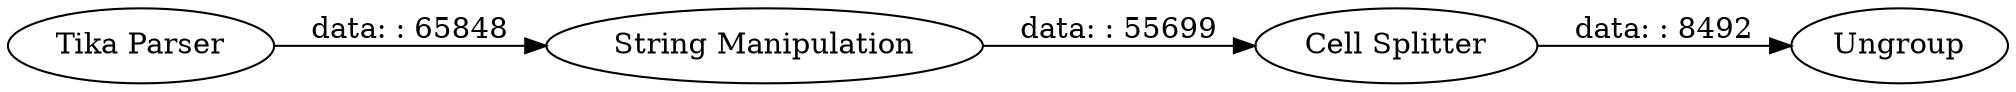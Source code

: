 digraph {
	"79905837922829152_15" [label=Ungroup]
	"79905837922829152_14" [label="Cell Splitter"]
	"79905837922829152_1" [label="Tika Parser"]
	"79905837922829152_5" [label="String Manipulation"]
	"79905837922829152_5" -> "79905837922829152_14" [label="data: : 55699"]
	"79905837922829152_14" -> "79905837922829152_15" [label="data: : 8492"]
	"79905837922829152_1" -> "79905837922829152_5" [label="data: : 65848"]
	rankdir=LR
}
